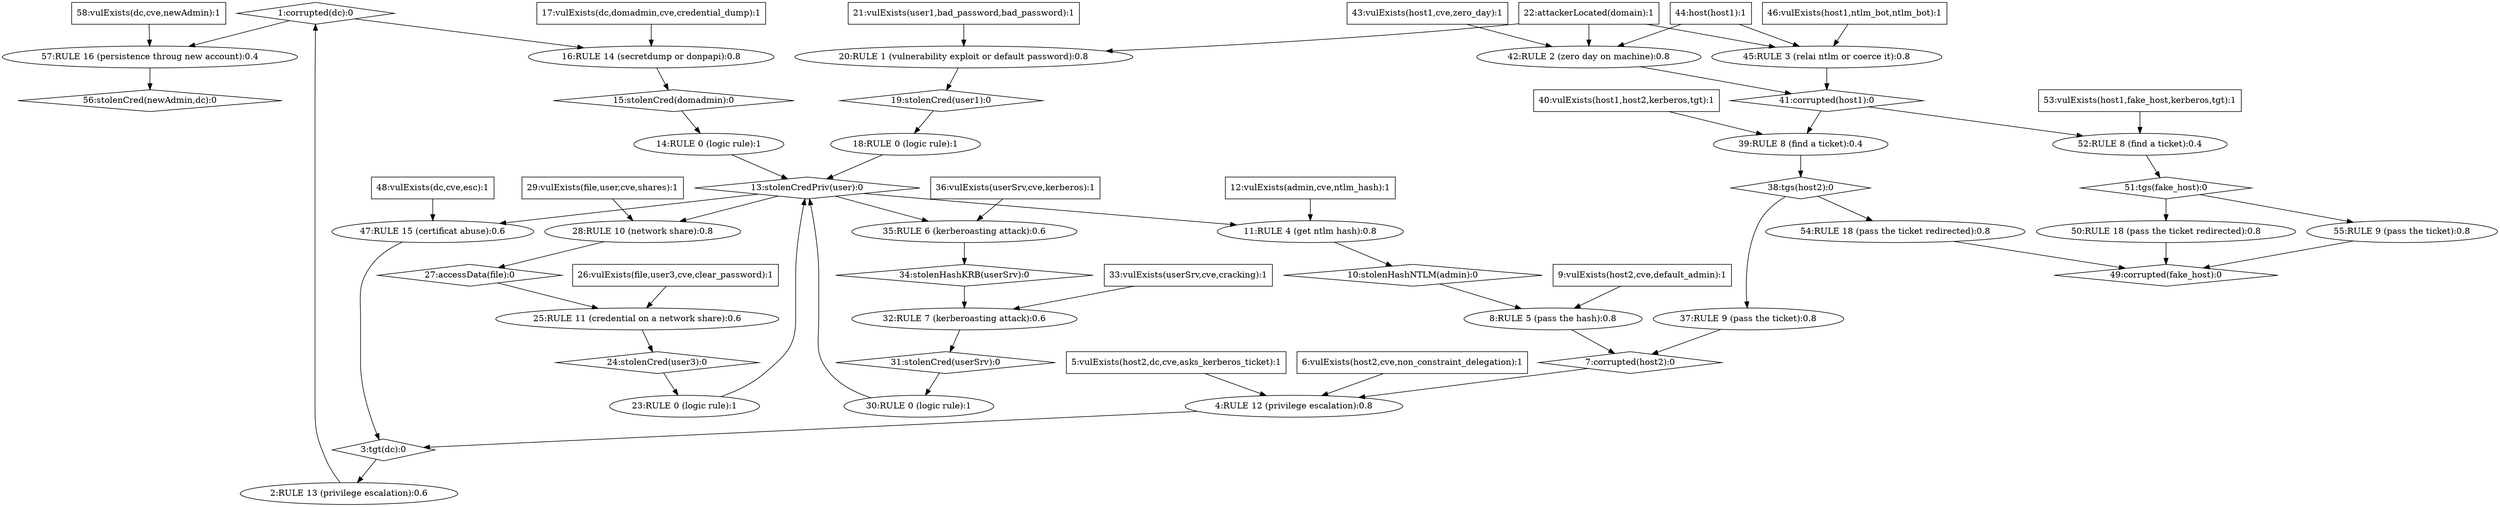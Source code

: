 digraph G {
	1 [label="1:corrupted(dc):0",shape=diamond];
	2 [label="2:RULE 13 (privilege escalation):0.6",shape=ellipse];
	3 [label="3:tgt(dc):0",shape=diamond];
	4 [label="4:RULE 12 (privilege escalation):0.8",shape=ellipse];
	5 [label="5:vulExists(host2,dc,cve,asks_kerberos_ticket):1",shape=box];
	6 [label="6:vulExists(host2,cve,non_constraint_delegation):1",shape=box];
	7 [label="7:corrupted(host2):0",shape=diamond];
	8 [label="8:RULE 5 (pass the hash):0.8",shape=ellipse];
	9 [label="9:vulExists(host2,cve,default_admin):1",shape=box];
	10 [label="10:stolenHashNTLM(admin):0",shape=diamond];
	11 [label="11:RULE 4 (get ntlm hash):0.8",shape=ellipse];
	12 [label="12:vulExists(admin,cve,ntlm_hash):1",shape=box];
	13 [label="13:stolenCredPriv(user):0",shape=diamond];
	14 [label="14:RULE 0 (logic rule):1",shape=ellipse];
	15 [label="15:stolenCred(domadmin):0",shape=diamond];
	16 [label="16:RULE 14 (secretdump or donpapi):0.8",shape=ellipse];
	17 [label="17:vulExists(dc,domadmin,cve,credential_dump):1",shape=box];
	18 [label="18:RULE 0 (logic rule):1",shape=ellipse];
	19 [label="19:stolenCred(user1):0",shape=diamond];
	20 [label="20:RULE 1 (vulnerability exploit or default password):0.8",shape=ellipse];
	21 [label="21:vulExists(user1,bad_password,bad_password):1",shape=box];
	22 [label="22:attackerLocated(domain):1",shape=box];
	23 [label="23:RULE 0 (logic rule):1",shape=ellipse];
	24 [label="24:stolenCred(user3):0",shape=diamond];
	25 [label="25:RULE 11 (credential on a network share):0.6",shape=ellipse];
	26 [label="26:vulExists(file,user3,cve,clear_password):1",shape=box];
	27 [label="27:accessData(file):0",shape=diamond];
	28 [label="28:RULE 10 (network share):0.8",shape=ellipse];
	29 [label="29:vulExists(file,user,cve,shares):1",shape=box];
	30 [label="30:RULE 0 (logic rule):1",shape=ellipse];
	31 [label="31:stolenCred(userSrv):0",shape=diamond];
	32 [label="32:RULE 7 (kerberoasting attack):0.6",shape=ellipse];
	33 [label="33:vulExists(userSrv,cve,cracking):1",shape=box];
	34 [label="34:stolenHashKRB(userSrv):0",shape=diamond];
	35 [label="35:RULE 6 (kerberoasting attack):0.6",shape=ellipse];
	36 [label="36:vulExists(userSrv,cve,kerberos):1",shape=box];
	37 [label="37:RULE 9 (pass the ticket):0.8",shape=ellipse];
	38 [label="38:tgs(host2):0",shape=diamond];
	39 [label="39:RULE 8 (find a ticket):0.4",shape=ellipse];
	40 [label="40:vulExists(host1,host2,kerberos,tgt):1",shape=box];
	41 [label="41:corrupted(host1):0",shape=diamond];
	42 [label="42:RULE 2 (zero day on machine):0.8",shape=ellipse];
	43 [label="43:vulExists(host1,cve,zero_day):1",shape=box];
	44 [label="44:host(host1):1",shape=box];
	45 [label="45:RULE 3 (relai ntlm or coerce it):0.8",shape=ellipse];
	46 [label="46:vulExists(host1,ntlm_bot,ntlm_bot):1",shape=box];
	47 [label="47:RULE 15 (certificat abuse):0.6",shape=ellipse];
	48 [label="48:vulExists(dc,cve,esc):1",shape=box];
	49 [label="49:corrupted(fake_host):0",shape=diamond];
	50 [label="50:RULE 18 (pass the ticket redirected):0.8",shape=ellipse];
	51 [label="51:tgs(fake_host):0",shape=diamond];
	52 [label="52:RULE 8 (find a ticket):0.4",shape=ellipse];
	53 [label="53:vulExists(host1,fake_host,kerberos,tgt):1",shape=box];
	54 [label="54:RULE 18 (pass the ticket redirected):0.8",shape=ellipse];
	55 [label="55:RULE 9 (pass the ticket):0.8",shape=ellipse];
	56 [label="56:stolenCred(newAdmin,dc):0",shape=diamond];
	57 [label="57:RULE 16 (persistence throug new account):0.4",shape=ellipse];
	58 [label="58:vulExists(dc,cve,newAdmin):1",shape=box];
	5 -> 	4;
	6 -> 	4;
	9 -> 	8;
	12 -> 	11;
	17 -> 	16;
	1 -> 	16;
	16 -> 	15;
	15 -> 	14;
	14 -> 	13;
	21 -> 	20;
	22 -> 	20;
	20 -> 	19;
	19 -> 	18;
	18 -> 	13;
	26 -> 	25;
	29 -> 	28;
	13 -> 	28;
	28 -> 	27;
	27 -> 	25;
	25 -> 	24;
	24 -> 	23;
	23 -> 	13;
	33 -> 	32;
	36 -> 	35;
	13 -> 	35;
	35 -> 	34;
	34 -> 	32;
	32 -> 	31;
	31 -> 	30;
	30 -> 	13;
	13 -> 	11;
	11 -> 	10;
	10 -> 	8;
	8 -> 	7;
	40 -> 	39;
	43 -> 	42;
	44 -> 	42;
	22 -> 	42;
	42 -> 	41;
	46 -> 	45;
	44 -> 	45;
	22 -> 	45;
	45 -> 	41;
	41 -> 	39;
	39 -> 	38;
	38 -> 	37;
	37 -> 	7;
	7 -> 	4;
	4 -> 	3;
	48 -> 	47;
	13 -> 	47;
	47 -> 	3;
	3 -> 	2;
	2 -> 	1;
	53 -> 	52;
	41 -> 	52;
	52 -> 	51;
	51 -> 	50;
	50 -> 	49;
	38 -> 	54;
	54 -> 	49;
	51 -> 	55;
	55 -> 	49;
	58 -> 	57;
	1 -> 	57;
	57 -> 	56;
}
